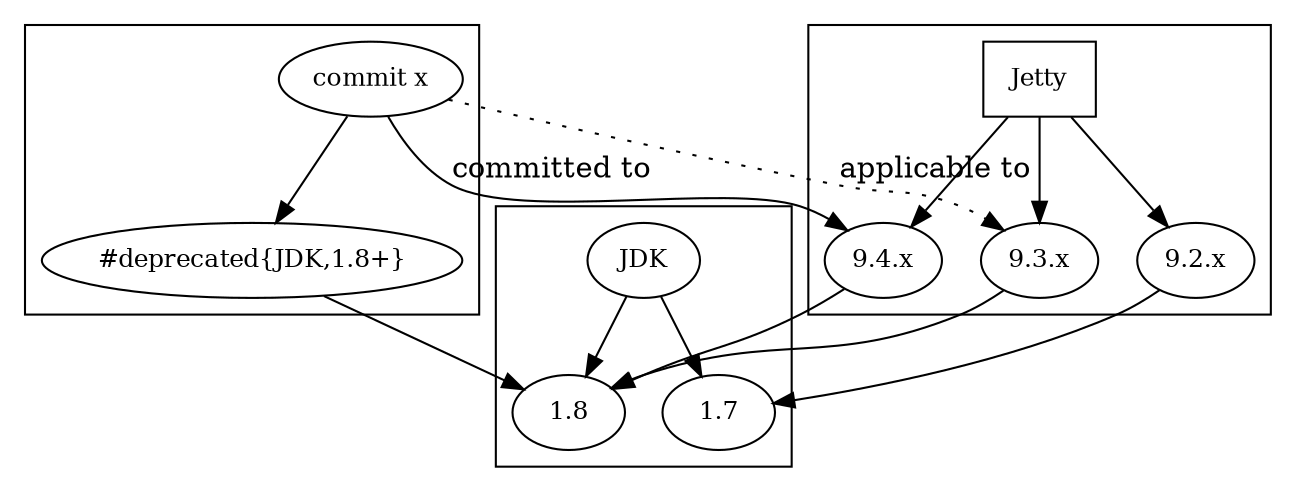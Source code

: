 digraph G {
 ratio=auto; node[fontsize=12];
 compound=true;
 subgraph cluster0 {
 "commit x"->"#deprecated{JDK,1.8+}";
 }
 subgraph cluster1 {
 Jetty[shape=box];
 Jetty->"9.4.x";
 Jetty->"9.3.x";
 Jetty->"9.2.x";
 {rank=same; "9.2.x","9.3.x","9.4.x"}
 }
 subgraph cluster2 {
 JDK[shape=oval];
 1.7[shape=oval];
 1.8[shape=oval];
 JDK->1.7;
 JDK->1.8;
 }

 "9.2.x"->1.7;
 "9.3.x"->1.8;
 "9.4.x"->1.8;

 "#deprecated{JDK,1.8+}" -> 1.8;

 "commit x"->"9.3.x"[label="applicable to", style="dotted"];
 "commit x"->"9.4.x"[label="committed to"];
 }
